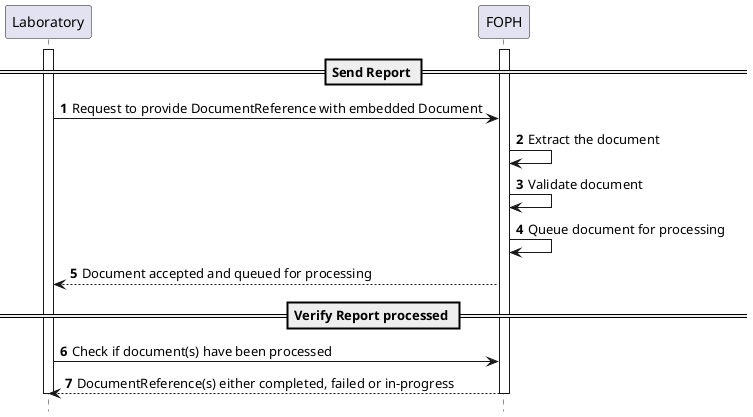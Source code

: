 @startuml
hide footbox
participant "Laboratory" as DocumentSource
participant "FOPH" as DocumentRecipient
autonumber
activate DocumentSource
activate DocumentRecipient
== Send Report ==
DocumentSource -> DocumentRecipient : Request to provide DocumentReference with embedded Document 
DocumentRecipient -> DocumentRecipient : Extract the document
DocumentRecipient -> DocumentRecipient : Validate document 
DocumentRecipient -> DocumentRecipient : Queue document for processing 
DocumentRecipient --> DocumentSource : Document accepted and queued for processing
== Verify Report processed ==
DocumentSource -> DocumentRecipient : Check if document(s) have been processed 
DocumentRecipient --> DocumentSource : DocumentReference(s) either completed, failed or in-progress 
deactivate DocumentSource
deactivate DocumentRecipient
@enduml
